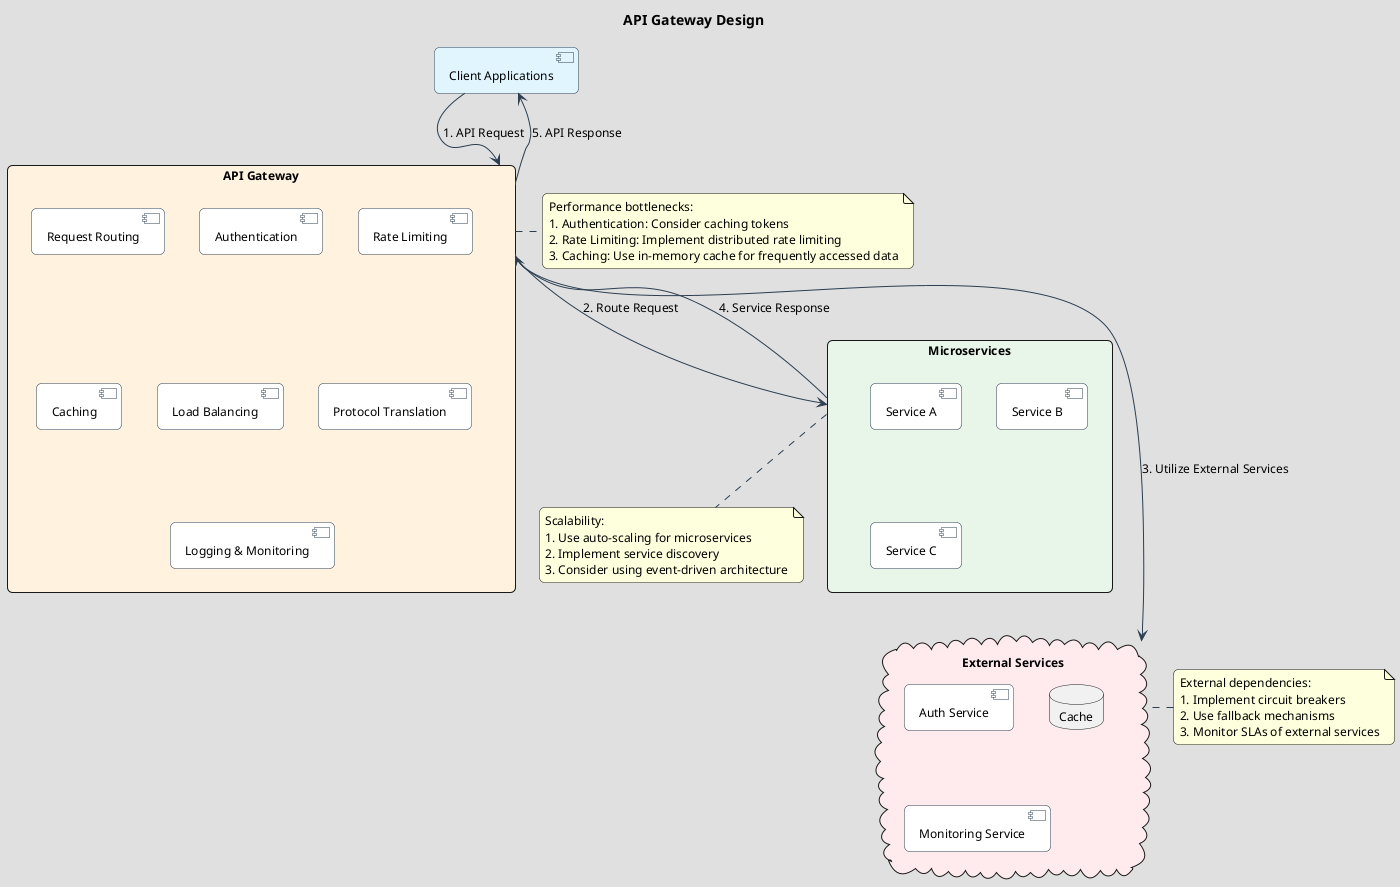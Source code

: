 @startuml API Gateway Design

allowmixing

skinparam {
    backgroundColor #E0E0E0
    handwritten false
    defaultFontName Arial
    defaultFontSize 12
    roundcorner 10
    shadowing false
    ArrowColor #2C3E50
    ComponentBorderColor #2C3E50
    ComponentBackgroundColor #FFFFFF
}

title API Gateway Design

component "Client Applications" as Client #E1F5FE

rectangle "API Gateway" as Gateway #FFF3E0 {
    component "Request Routing" as Routing
    component "Authentication" as Auth
    component "Rate Limiting" as RateLimit
    component "Caching" as Cache
    component "Load Balancing" as LoadBalance
    component "Protocol Translation" as Protocol
    component "Logging & Monitoring" as Logging
}

rectangle "Microservices" as Services #E8F5E9 {
    component "Service A" as ServiceA
    component "Service B" as ServiceB
    component "Service C" as ServiceC
}

cloud "External Services" as External #FFEBEE {
    component "Auth Service" as AuthService
    database "Cache" as CacheDB
    component "Monitoring Service" as MonitorService
}

Client -down-> Gateway : 1. API Request
Gateway -down-> Services : 2. Route Request
Gateway -right-> External : 3. Utilize External Services
Services -up-> Gateway : 4. Service Response
Gateway -up-> Client : 5. API Response

note right of Gateway
  Performance bottlenecks:
  1. Authentication: Consider caching tokens
  2. Rate Limiting: Implement distributed rate limiting
  3. Caching: Use in-memory cache for frequently accessed data
end note

note bottom of Services
  Scalability:
  1. Use auto-scaling for microservices
  2. Implement service discovery
  3. Consider using event-driven architecture
end note

note left of External
  External dependencies:
  1. Implement circuit breakers
  2. Use fallback mechanisms
  3. Monitor SLAs of external services
end note

@enduml
